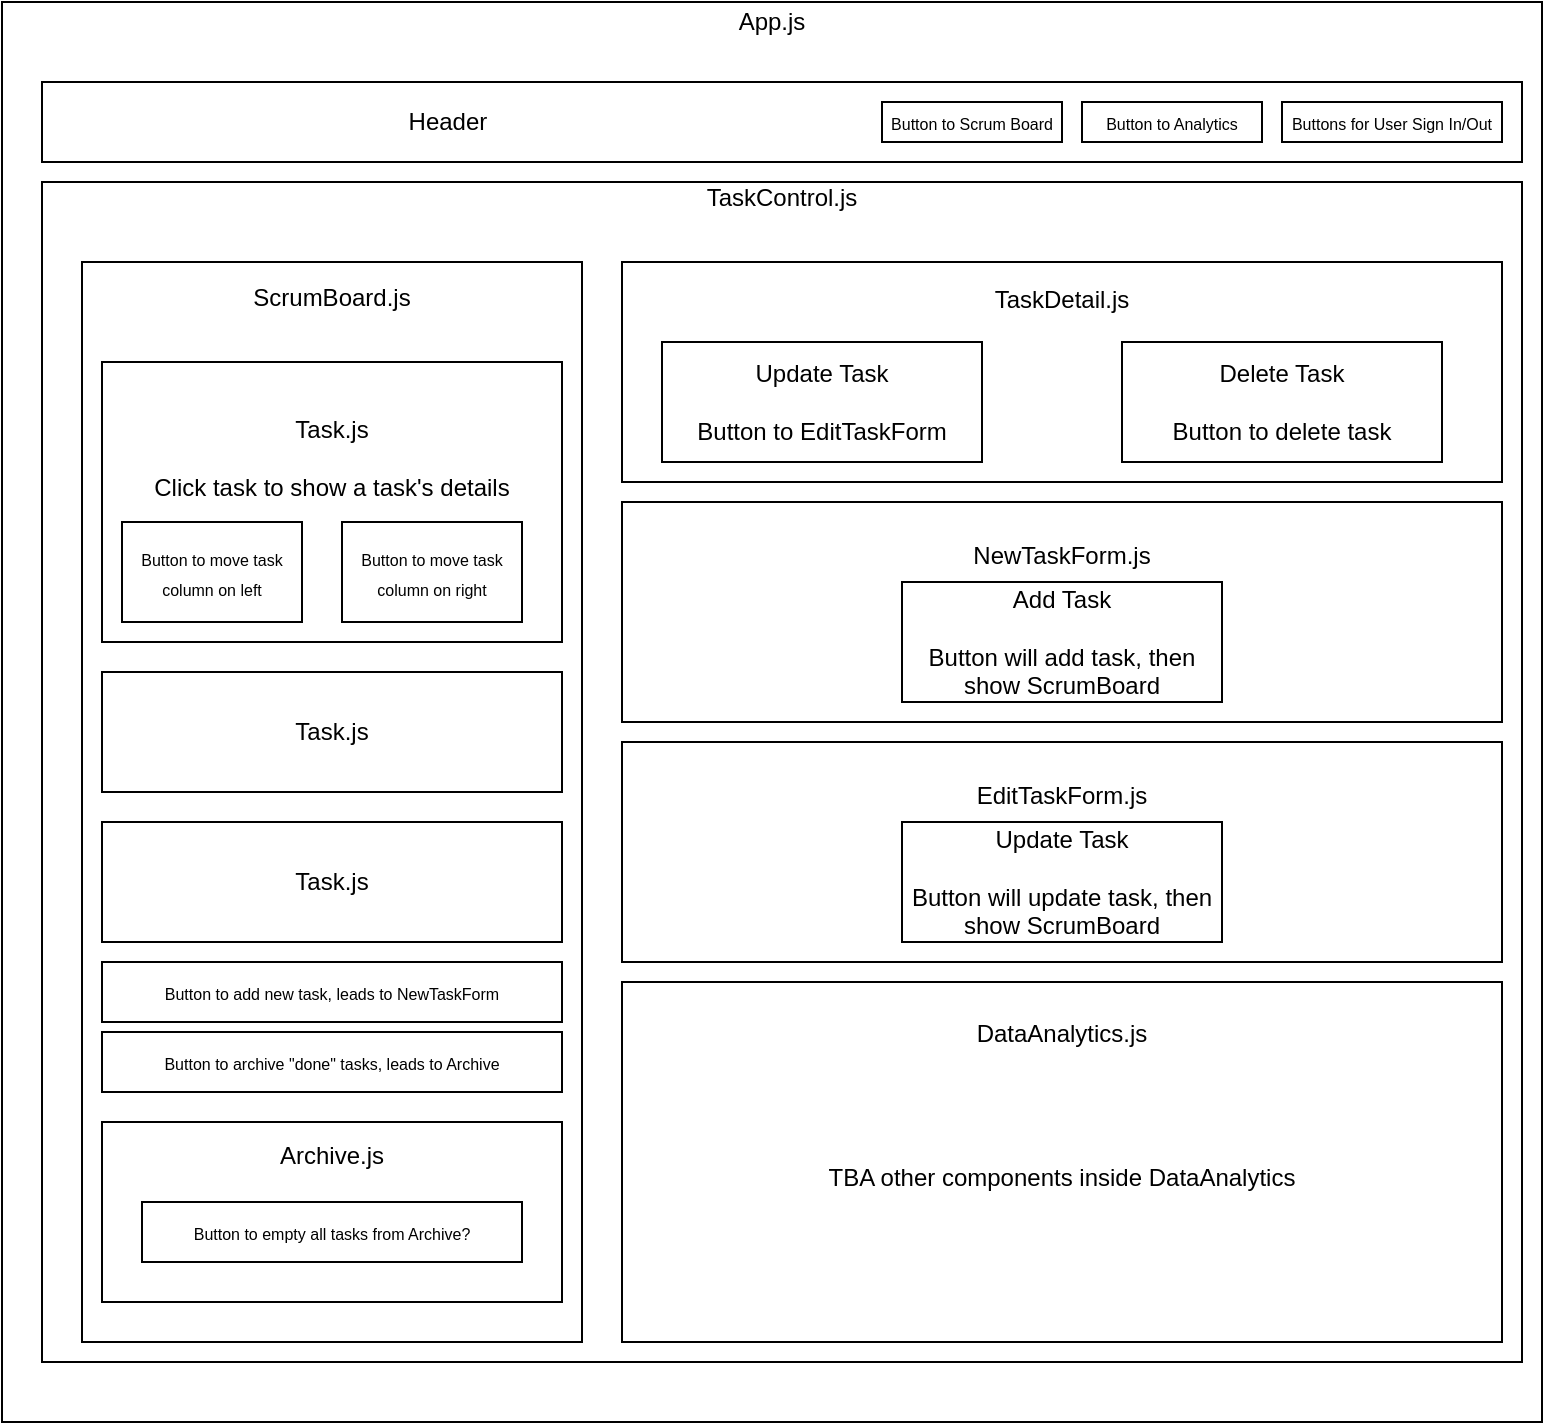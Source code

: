 <mxfile>
    <diagram id="STfVo8O3TFRTdBVkf1_Z" name="Page-1">
        <mxGraphModel dx="570" dy="397" grid="1" gridSize="10" guides="1" tooltips="1" connect="1" arrows="1" fold="1" page="1" pageScale="1" pageWidth="850" pageHeight="1100" math="0" shadow="0">
            <root>
                <mxCell id="0"/>
                <mxCell id="1" parent="0"/>
                <mxCell id="2" value="&lt;font color=&quot;#000000&quot;&gt;App.js&lt;br&gt;&lt;br&gt;&lt;br&gt;&lt;br&gt;&lt;br&gt;&lt;br&gt;&lt;br&gt;&lt;br&gt;&lt;br&gt;&lt;br&gt;&lt;br&gt;&lt;br&gt;&lt;br&gt;&lt;br&gt;&lt;br&gt;&lt;br&gt;&lt;br&gt;&lt;br&gt;&lt;br&gt;&lt;br&gt;&lt;br&gt;&lt;br&gt;&lt;br&gt;&lt;br&gt;&lt;br&gt;&lt;br&gt;&lt;br&gt;&lt;br&gt;&lt;br&gt;&lt;br&gt;&lt;br&gt;&lt;br&gt;&lt;br&gt;&lt;br&gt;&lt;br&gt;&lt;br&gt;&lt;br&gt;&lt;br&gt;&lt;br&gt;&lt;br&gt;&lt;br&gt;&lt;br&gt;&lt;br&gt;&lt;br&gt;&lt;br&gt;&lt;br&gt;&lt;br&gt;&lt;br&gt;&lt;br&gt;&lt;/font&gt;" style="rounded=0;whiteSpace=wrap;html=1;fillColor=#FFFFFF;" vertex="1" parent="1">
                    <mxGeometry x="50" y="20" width="770" height="710" as="geometry"/>
                </mxCell>
                <mxCell id="3" value="Header&amp;nbsp; &amp;nbsp; &amp;nbsp; &amp;nbsp; &amp;nbsp; &amp;nbsp; &amp;nbsp; &amp;nbsp; &amp;nbsp; &amp;nbsp; &amp;nbsp; &amp;nbsp;&amp;nbsp;&lt;span style=&quot;white-space: pre&quot;&gt;&#9;&lt;/span&gt;&lt;span style=&quot;white-space: pre&quot;&gt;&#9;&lt;/span&gt;&lt;span style=&quot;white-space: pre&quot;&gt;&#9;&lt;/span&gt;&lt;span style=&quot;white-space: pre&quot;&gt;&#9;&lt;/span&gt;&lt;span style=&quot;white-space: pre&quot;&gt;&#9;&lt;/span&gt;&lt;span style=&quot;white-space: pre&quot;&gt;&#9;&lt;/span&gt;&lt;span style=&quot;white-space: pre&quot;&gt;&#9;&lt;/span&gt;&lt;span style=&quot;white-space: pre&quot;&gt;&#9;&lt;/span&gt;&lt;span style=&quot;white-space: pre&quot;&gt;&#9;&lt;/span&gt;&lt;span style=&quot;white-space: pre&quot;&gt;&#9;&lt;/span&gt;" style="rounded=0;whiteSpace=wrap;html=1;fontColor=#000000;fillColor=#FFFFFF;strokeColor=#000000;" vertex="1" parent="1">
                    <mxGeometry x="70" y="60" width="740" height="40" as="geometry"/>
                </mxCell>
                <mxCell id="4" value="&lt;font style=&quot;font-size: 8px&quot;&gt;Button to Analytics&lt;/font&gt;" style="rounded=0;whiteSpace=wrap;html=1;fontColor=#000000;fillColor=#FFFFFF;strokeColor=#000000;" vertex="1" parent="1">
                    <mxGeometry x="590" y="70" width="90" height="20" as="geometry"/>
                </mxCell>
                <mxCell id="5" value="&lt;font style=&quot;font-size: 8px&quot;&gt;Button to Scrum Board&lt;/font&gt;" style="rounded=0;whiteSpace=wrap;html=1;fontColor=#000000;fillColor=#FFFFFF;strokeColor=#000000;" vertex="1" parent="1">
                    <mxGeometry x="490" y="70" width="90" height="20" as="geometry"/>
                </mxCell>
                <mxCell id="6" value="&lt;font style=&quot;font-size: 8px&quot;&gt;Buttons for User Sign In/Out&lt;/font&gt;" style="rounded=0;whiteSpace=wrap;html=1;fontColor=#000000;fillColor=#FFFFFF;strokeColor=#000000;" vertex="1" parent="1">
                    <mxGeometry x="690" y="70" width="110" height="20" as="geometry"/>
                </mxCell>
                <mxCell id="8" value="&lt;font style=&quot;font-size: 12px&quot;&gt;TaskControl.js&lt;br&gt;&lt;br&gt;&lt;br&gt;&lt;br&gt;&lt;br&gt;&lt;br&gt;&lt;br&gt;&lt;br&gt;&lt;br&gt;&lt;br&gt;&lt;br&gt;&lt;br&gt;&lt;br&gt;&lt;br&gt;&lt;br&gt;&lt;br&gt;&lt;br&gt;&lt;br&gt;&lt;br&gt;&lt;br&gt;&lt;br&gt;&lt;br&gt;&lt;br&gt;&lt;br&gt;&lt;br&gt;&lt;br&gt;&lt;br&gt;&lt;br&gt;&lt;br&gt;&lt;br&gt;&lt;br&gt;&lt;br&gt;&lt;br&gt;&lt;br&gt;&lt;br&gt;&lt;br&gt;&lt;br&gt;&lt;br&gt;&lt;br&gt;&lt;br&gt;&lt;br&gt;&lt;/font&gt;" style="rounded=0;whiteSpace=wrap;html=1;fontSize=8;fontColor=#000000;strokeColor=#000000;fillColor=#FFFFFF;" vertex="1" parent="1">
                    <mxGeometry x="70" y="110" width="740" height="590" as="geometry"/>
                </mxCell>
                <mxCell id="9" value="ScrumBoard.js&lt;br&gt;&lt;br&gt;&lt;br&gt;&lt;br&gt;&lt;br&gt;&lt;br&gt;&lt;br&gt;&lt;br&gt;&lt;br&gt;&lt;br&gt;&lt;br&gt;&lt;br&gt;&lt;br&gt;&lt;br&gt;&lt;br&gt;&lt;br&gt;&lt;br&gt;&lt;br&gt;&lt;br&gt;&lt;br&gt;&lt;br&gt;&lt;br&gt;&lt;br&gt;&lt;br&gt;&lt;br&gt;&lt;br&gt;&lt;br&gt;&lt;br&gt;&lt;br&gt;&lt;br&gt;&lt;br&gt;&lt;br&gt;&lt;br&gt;&lt;br&gt;&lt;br&gt;&lt;br&gt;" style="rounded=0;whiteSpace=wrap;html=1;fontSize=12;fontColor=#000000;strokeColor=#000000;fillColor=#FFFFFF;" vertex="1" parent="1">
                    <mxGeometry x="90" y="150" width="250" height="540" as="geometry"/>
                </mxCell>
                <mxCell id="11" value="TaskDetail.js&lt;br&gt;&lt;br&gt;&lt;br&gt;&lt;br&gt;&lt;br&gt;&lt;br&gt;" style="rounded=0;whiteSpace=wrap;html=1;fontSize=12;fontColor=#000000;strokeColor=#000000;fillColor=#FFFFFF;" vertex="1" parent="1">
                    <mxGeometry x="360" y="150" width="440" height="110" as="geometry"/>
                </mxCell>
                <mxCell id="12" value="EditTaskForm.js&lt;br&gt;&lt;br&gt;&lt;br&gt;&lt;br&gt;&lt;br&gt;" style="rounded=0;whiteSpace=wrap;html=1;fontSize=12;fontColor=#000000;strokeColor=#000000;fillColor=#FFFFFF;" vertex="1" parent="1">
                    <mxGeometry x="360" y="390" width="440" height="110" as="geometry"/>
                </mxCell>
                <mxCell id="13" value="NewTaskForm.js&lt;br&gt;&lt;br&gt;&lt;br&gt;&lt;br&gt;&lt;br&gt;" style="rounded=0;whiteSpace=wrap;html=1;fontSize=12;fontColor=#000000;strokeColor=#000000;fillColor=#FFFFFF;" vertex="1" parent="1">
                    <mxGeometry x="360" y="270" width="440" height="110" as="geometry"/>
                </mxCell>
                <mxCell id="15" value="Update Task&lt;br&gt;&lt;br&gt;Button to EditTaskForm" style="rounded=0;whiteSpace=wrap;html=1;shadow=0;fontSize=12;fontColor=#000000;strokeColor=#000000;fillColor=#FFFFFF;" vertex="1" parent="1">
                    <mxGeometry x="380" y="190" width="160" height="60" as="geometry"/>
                </mxCell>
                <mxCell id="16" value="Delete Task&lt;br&gt;&lt;br&gt;Button to delete task" style="rounded=0;whiteSpace=wrap;html=1;shadow=0;fontSize=12;fontColor=#000000;strokeColor=#000000;fillColor=#FFFFFF;" vertex="1" parent="1">
                    <mxGeometry x="610" y="190" width="160" height="60" as="geometry"/>
                </mxCell>
                <mxCell id="17" value="Add Task&lt;br&gt;&lt;br&gt;Button will add task, then show ScrumBoard" style="rounded=0;whiteSpace=wrap;html=1;shadow=0;fontSize=12;fontColor=#000000;strokeColor=#000000;fillColor=#FFFFFF;" vertex="1" parent="1">
                    <mxGeometry x="500" y="310" width="160" height="60" as="geometry"/>
                </mxCell>
                <mxCell id="18" value="Update Task&lt;br&gt;&lt;br&gt;Button will update task, then show ScrumBoard" style="rounded=0;whiteSpace=wrap;html=1;shadow=0;fontSize=12;fontColor=#000000;strokeColor=#000000;fillColor=#FFFFFF;" vertex="1" parent="1">
                    <mxGeometry x="500" y="430" width="160" height="60" as="geometry"/>
                </mxCell>
                <mxCell id="19" value="DataAnalytics.js&lt;br&gt;&lt;br&gt;&lt;br&gt;&lt;br&gt;&lt;br&gt;TBA other components inside DataAnalytics&lt;br&gt;&lt;br&gt;&lt;br&gt;&lt;br&gt;&lt;br&gt;" style="rounded=0;whiteSpace=wrap;html=1;shadow=0;fontSize=12;fontColor=#000000;strokeColor=#000000;fillColor=#FFFFFF;" vertex="1" parent="1">
                    <mxGeometry x="360" y="510" width="440" height="180" as="geometry"/>
                </mxCell>
                <mxCell id="20" value="Task.js&lt;br&gt;&lt;br&gt;Click task to show a task's details&lt;br&gt;&lt;br&gt;&lt;br&gt;&lt;br&gt;" style="rounded=0;whiteSpace=wrap;html=1;shadow=0;fontSize=12;fontColor=#000000;strokeColor=#000000;fillColor=#FFFFFF;" vertex="1" parent="1">
                    <mxGeometry x="100" y="200" width="230" height="140" as="geometry"/>
                </mxCell>
                <mxCell id="21" value="Task.js" style="rounded=0;whiteSpace=wrap;html=1;shadow=0;fontSize=12;fontColor=#000000;strokeColor=#000000;fillColor=#FFFFFF;" vertex="1" parent="1">
                    <mxGeometry x="100" y="355" width="230" height="60" as="geometry"/>
                </mxCell>
                <mxCell id="22" value="Task.js" style="rounded=0;whiteSpace=wrap;html=1;shadow=0;fontSize=12;fontColor=#000000;strokeColor=#000000;fillColor=#FFFFFF;" vertex="1" parent="1">
                    <mxGeometry x="100" y="430" width="230" height="60" as="geometry"/>
                </mxCell>
                <mxCell id="23" value="&lt;font style=&quot;font-size: 8px&quot;&gt;Button to move task column on left&lt;/font&gt;" style="rounded=0;whiteSpace=wrap;html=1;shadow=0;fontSize=12;fontColor=#000000;strokeColor=#000000;fillColor=#FFFFFF;" vertex="1" parent="1">
                    <mxGeometry x="110" y="280" width="90" height="50" as="geometry"/>
                </mxCell>
                <mxCell id="24" value="&lt;font style=&quot;font-size: 8px&quot;&gt;Button to move task column on right&lt;/font&gt;" style="rounded=0;whiteSpace=wrap;html=1;shadow=0;fontSize=12;fontColor=#000000;strokeColor=#000000;fillColor=#FFFFFF;" vertex="1" parent="1">
                    <mxGeometry x="220" y="280" width="90" height="50" as="geometry"/>
                </mxCell>
                <mxCell id="26" value="&lt;font style=&quot;font-size: 8px&quot;&gt;Button to add new task, leads to NewTaskForm&lt;/font&gt;" style="rounded=0;whiteSpace=wrap;html=1;shadow=0;fontSize=12;fontColor=#000000;strokeColor=#000000;fillColor=#FFFFFF;" vertex="1" parent="1">
                    <mxGeometry x="100" y="500" width="230" height="30" as="geometry"/>
                </mxCell>
                <mxCell id="27" value="&lt;font style=&quot;font-size: 8px&quot;&gt;Button to archive &quot;done&quot; tasks, leads to Archive&lt;/font&gt;" style="rounded=0;whiteSpace=wrap;html=1;shadow=0;fontSize=12;fontColor=#000000;strokeColor=#000000;fillColor=#FFFFFF;" vertex="1" parent="1">
                    <mxGeometry x="100" y="535" width="230" height="30" as="geometry"/>
                </mxCell>
                <mxCell id="28" value="&lt;font style=&quot;font-size: 12px&quot;&gt;Archive.js&lt;br&gt;&lt;br&gt;&lt;br&gt;&lt;br&gt;&lt;br&gt;&lt;/font&gt;" style="rounded=0;whiteSpace=wrap;html=1;shadow=0;fontSize=8;fontColor=#000000;strokeColor=#000000;fillColor=#FFFFFF;" vertex="1" parent="1">
                    <mxGeometry x="100" y="580" width="230" height="90" as="geometry"/>
                </mxCell>
                <mxCell id="29" value="&lt;font style=&quot;font-size: 8px&quot;&gt;Button to empty all tasks from Archive?&lt;/font&gt;" style="rounded=0;whiteSpace=wrap;html=1;shadow=0;fontSize=12;fontColor=#000000;strokeColor=#000000;fillColor=#FFFFFF;" vertex="1" parent="1">
                    <mxGeometry x="120" y="620" width="190" height="30" as="geometry"/>
                </mxCell>
            </root>
        </mxGraphModel>
    </diagram>
</mxfile>